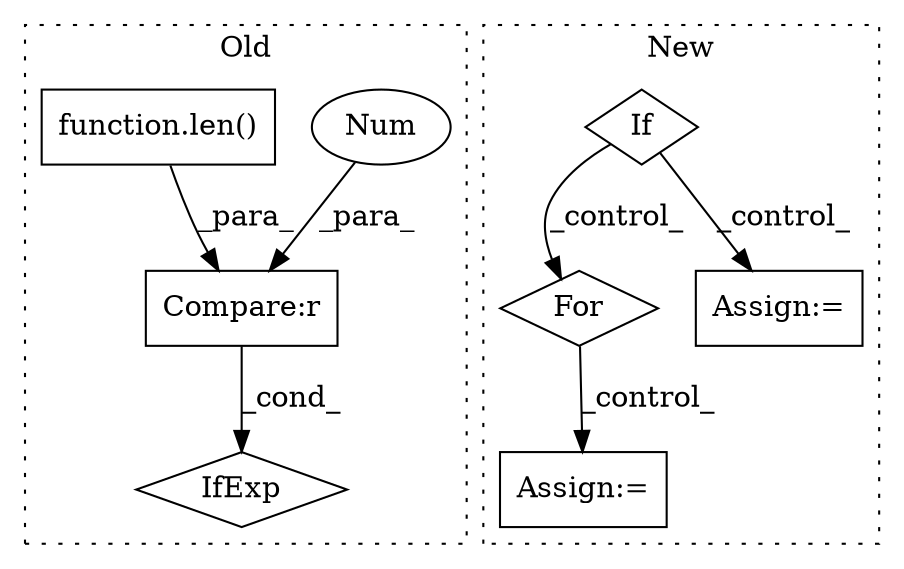 digraph G {
subgraph cluster0 {
1 [label="IfExp" a="51" s="22122,22144" l="4,6" shape="diamond"];
4 [label="Compare:r" a="40" s="22126" l="18" shape="box"];
5 [label="Num" a="76" s="22143" l="1" shape="ellipse"];
6 [label="function.len()" a="75" s="22126,22138" l="4,1" shape="box"];
label = "Old";
style="dotted";
}
subgraph cluster1 {
2 [label="For" a="107" s="24140,24158" l="4,14" shape="diamond"];
3 [label="Assign:=" a="68" s="24180" l="21" shape="box"];
7 [label="If" a="96" s="24116" l="3" shape="diamond"];
8 [label="Assign:=" a="68" s="24387" l="29" shape="box"];
label = "New";
style="dotted";
}
2 -> 3 [label="_control_"];
4 -> 1 [label="_cond_"];
5 -> 4 [label="_para_"];
6 -> 4 [label="_para_"];
7 -> 2 [label="_control_"];
7 -> 8 [label="_control_"];
}
